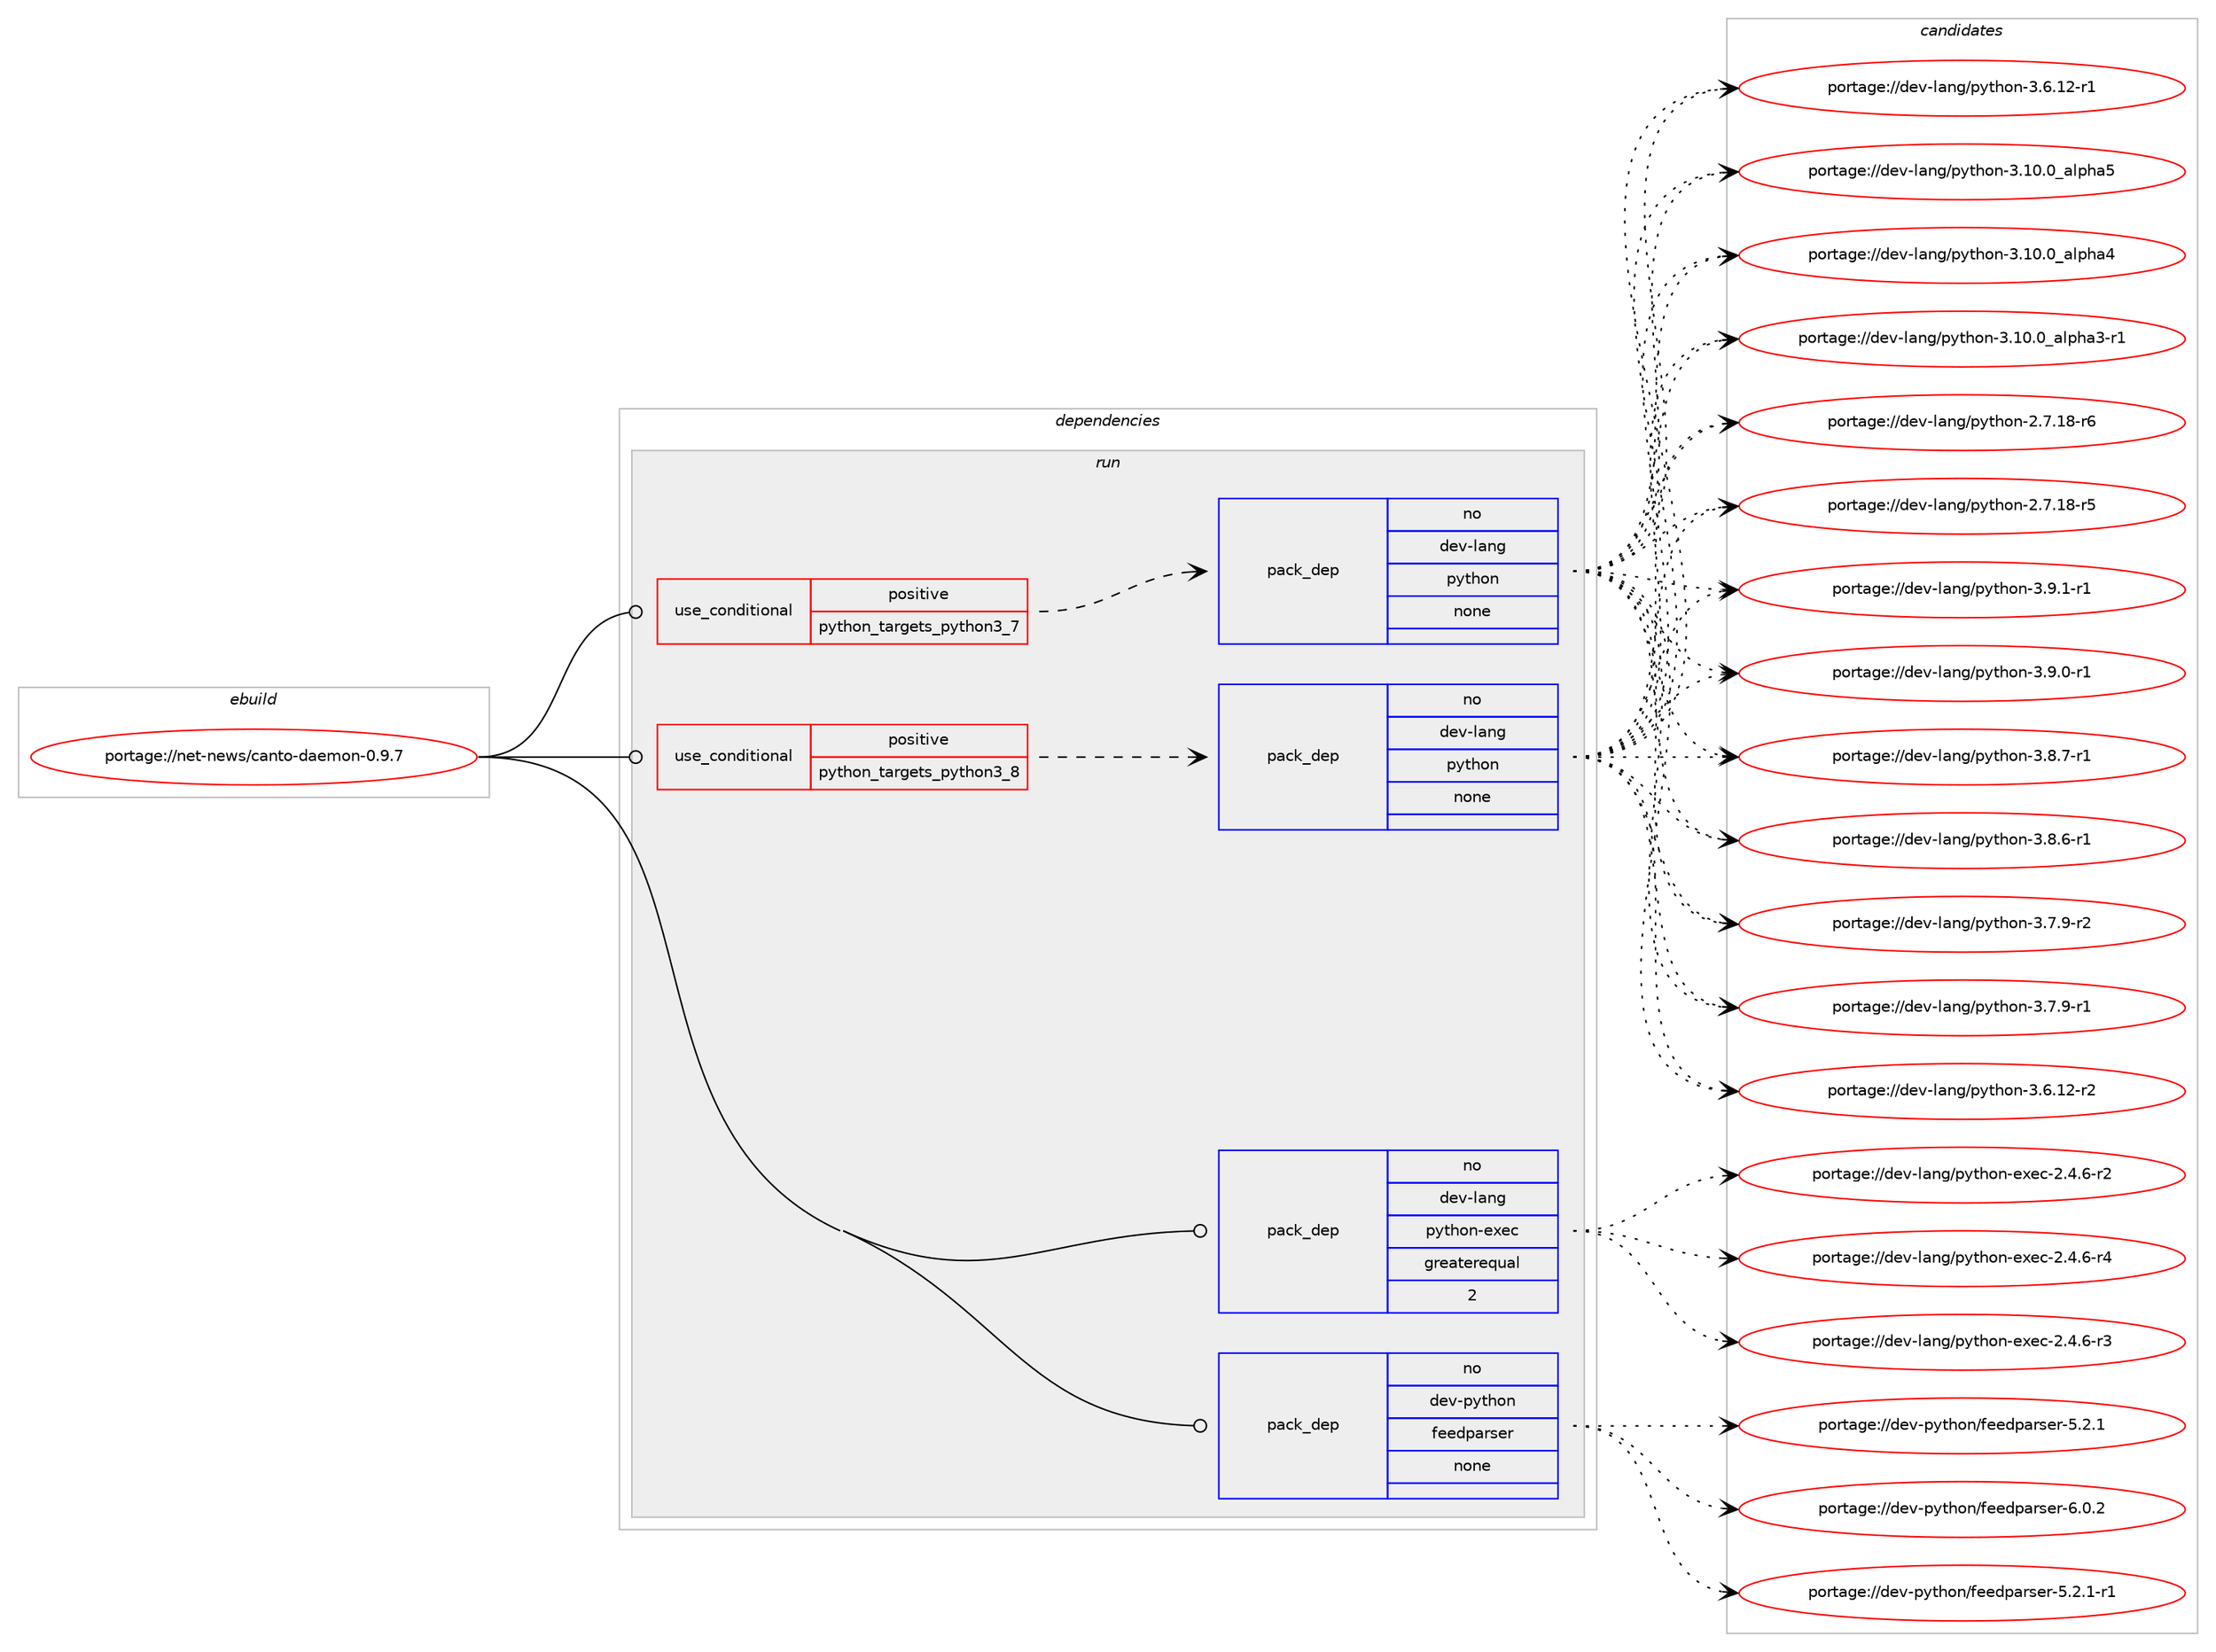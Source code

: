 digraph prolog {

# *************
# Graph options
# *************

newrank=true;
concentrate=true;
compound=true;
graph [rankdir=LR,fontname=Helvetica,fontsize=10,ranksep=1.5];#, ranksep=2.5, nodesep=0.2];
edge  [arrowhead=vee];
node  [fontname=Helvetica,fontsize=10];

# **********
# The ebuild
# **********

subgraph cluster_leftcol {
color=gray;
rank=same;
label=<<i>ebuild</i>>;
id [label="portage://net-news/canto-daemon-0.9.7", color=red, width=4, href="../net-news/canto-daemon-0.9.7.svg"];
}

# ****************
# The dependencies
# ****************

subgraph cluster_midcol {
color=gray;
label=<<i>dependencies</i>>;
subgraph cluster_compile {
fillcolor="#eeeeee";
style=filled;
label=<<i>compile</i>>;
}
subgraph cluster_compileandrun {
fillcolor="#eeeeee";
style=filled;
label=<<i>compile and run</i>>;
}
subgraph cluster_run {
fillcolor="#eeeeee";
style=filled;
label=<<i>run</i>>;
subgraph cond7033 {
dependency22964 [label=<<TABLE BORDER="0" CELLBORDER="1" CELLSPACING="0" CELLPADDING="4"><TR><TD ROWSPAN="3" CELLPADDING="10">use_conditional</TD></TR><TR><TD>positive</TD></TR><TR><TD>python_targets_python3_7</TD></TR></TABLE>>, shape=none, color=red];
subgraph pack15762 {
dependency22965 [label=<<TABLE BORDER="0" CELLBORDER="1" CELLSPACING="0" CELLPADDING="4" WIDTH="220"><TR><TD ROWSPAN="6" CELLPADDING="30">pack_dep</TD></TR><TR><TD WIDTH="110">no</TD></TR><TR><TD>dev-lang</TD></TR><TR><TD>python</TD></TR><TR><TD>none</TD></TR><TR><TD></TD></TR></TABLE>>, shape=none, color=blue];
}
dependency22964:e -> dependency22965:w [weight=20,style="dashed",arrowhead="vee"];
}
id:e -> dependency22964:w [weight=20,style="solid",arrowhead="odot"];
subgraph cond7034 {
dependency22966 [label=<<TABLE BORDER="0" CELLBORDER="1" CELLSPACING="0" CELLPADDING="4"><TR><TD ROWSPAN="3" CELLPADDING="10">use_conditional</TD></TR><TR><TD>positive</TD></TR><TR><TD>python_targets_python3_8</TD></TR></TABLE>>, shape=none, color=red];
subgraph pack15763 {
dependency22967 [label=<<TABLE BORDER="0" CELLBORDER="1" CELLSPACING="0" CELLPADDING="4" WIDTH="220"><TR><TD ROWSPAN="6" CELLPADDING="30">pack_dep</TD></TR><TR><TD WIDTH="110">no</TD></TR><TR><TD>dev-lang</TD></TR><TR><TD>python</TD></TR><TR><TD>none</TD></TR><TR><TD></TD></TR></TABLE>>, shape=none, color=blue];
}
dependency22966:e -> dependency22967:w [weight=20,style="dashed",arrowhead="vee"];
}
id:e -> dependency22966:w [weight=20,style="solid",arrowhead="odot"];
subgraph pack15764 {
dependency22968 [label=<<TABLE BORDER="0" CELLBORDER="1" CELLSPACING="0" CELLPADDING="4" WIDTH="220"><TR><TD ROWSPAN="6" CELLPADDING="30">pack_dep</TD></TR><TR><TD WIDTH="110">no</TD></TR><TR><TD>dev-lang</TD></TR><TR><TD>python-exec</TD></TR><TR><TD>greaterequal</TD></TR><TR><TD>2</TD></TR></TABLE>>, shape=none, color=blue];
}
id:e -> dependency22968:w [weight=20,style="solid",arrowhead="odot"];
subgraph pack15765 {
dependency22969 [label=<<TABLE BORDER="0" CELLBORDER="1" CELLSPACING="0" CELLPADDING="4" WIDTH="220"><TR><TD ROWSPAN="6" CELLPADDING="30">pack_dep</TD></TR><TR><TD WIDTH="110">no</TD></TR><TR><TD>dev-python</TD></TR><TR><TD>feedparser</TD></TR><TR><TD>none</TD></TR><TR><TD></TD></TR></TABLE>>, shape=none, color=blue];
}
id:e -> dependency22969:w [weight=20,style="solid",arrowhead="odot"];
}
}

# **************
# The candidates
# **************

subgraph cluster_choices {
rank=same;
color=gray;
label=<<i>candidates</i>>;

subgraph choice15762 {
color=black;
nodesep=1;
choice1001011184510897110103471121211161041111104551465746494511449 [label="portage://dev-lang/python-3.9.1-r1", color=red, width=4,href="../dev-lang/python-3.9.1-r1.svg"];
choice1001011184510897110103471121211161041111104551465746484511449 [label="portage://dev-lang/python-3.9.0-r1", color=red, width=4,href="../dev-lang/python-3.9.0-r1.svg"];
choice1001011184510897110103471121211161041111104551465646554511449 [label="portage://dev-lang/python-3.8.7-r1", color=red, width=4,href="../dev-lang/python-3.8.7-r1.svg"];
choice1001011184510897110103471121211161041111104551465646544511449 [label="portage://dev-lang/python-3.8.6-r1", color=red, width=4,href="../dev-lang/python-3.8.6-r1.svg"];
choice1001011184510897110103471121211161041111104551465546574511450 [label="portage://dev-lang/python-3.7.9-r2", color=red, width=4,href="../dev-lang/python-3.7.9-r2.svg"];
choice1001011184510897110103471121211161041111104551465546574511449 [label="portage://dev-lang/python-3.7.9-r1", color=red, width=4,href="../dev-lang/python-3.7.9-r1.svg"];
choice100101118451089711010347112121116104111110455146544649504511450 [label="portage://dev-lang/python-3.6.12-r2", color=red, width=4,href="../dev-lang/python-3.6.12-r2.svg"];
choice100101118451089711010347112121116104111110455146544649504511449 [label="portage://dev-lang/python-3.6.12-r1", color=red, width=4,href="../dev-lang/python-3.6.12-r1.svg"];
choice1001011184510897110103471121211161041111104551464948464895971081121049753 [label="portage://dev-lang/python-3.10.0_alpha5", color=red, width=4,href="../dev-lang/python-3.10.0_alpha5.svg"];
choice1001011184510897110103471121211161041111104551464948464895971081121049752 [label="portage://dev-lang/python-3.10.0_alpha4", color=red, width=4,href="../dev-lang/python-3.10.0_alpha4.svg"];
choice10010111845108971101034711212111610411111045514649484648959710811210497514511449 [label="portage://dev-lang/python-3.10.0_alpha3-r1", color=red, width=4,href="../dev-lang/python-3.10.0_alpha3-r1.svg"];
choice100101118451089711010347112121116104111110455046554649564511454 [label="portage://dev-lang/python-2.7.18-r6", color=red, width=4,href="../dev-lang/python-2.7.18-r6.svg"];
choice100101118451089711010347112121116104111110455046554649564511453 [label="portage://dev-lang/python-2.7.18-r5", color=red, width=4,href="../dev-lang/python-2.7.18-r5.svg"];
dependency22965:e -> choice1001011184510897110103471121211161041111104551465746494511449:w [style=dotted,weight="100"];
dependency22965:e -> choice1001011184510897110103471121211161041111104551465746484511449:w [style=dotted,weight="100"];
dependency22965:e -> choice1001011184510897110103471121211161041111104551465646554511449:w [style=dotted,weight="100"];
dependency22965:e -> choice1001011184510897110103471121211161041111104551465646544511449:w [style=dotted,weight="100"];
dependency22965:e -> choice1001011184510897110103471121211161041111104551465546574511450:w [style=dotted,weight="100"];
dependency22965:e -> choice1001011184510897110103471121211161041111104551465546574511449:w [style=dotted,weight="100"];
dependency22965:e -> choice100101118451089711010347112121116104111110455146544649504511450:w [style=dotted,weight="100"];
dependency22965:e -> choice100101118451089711010347112121116104111110455146544649504511449:w [style=dotted,weight="100"];
dependency22965:e -> choice1001011184510897110103471121211161041111104551464948464895971081121049753:w [style=dotted,weight="100"];
dependency22965:e -> choice1001011184510897110103471121211161041111104551464948464895971081121049752:w [style=dotted,weight="100"];
dependency22965:e -> choice10010111845108971101034711212111610411111045514649484648959710811210497514511449:w [style=dotted,weight="100"];
dependency22965:e -> choice100101118451089711010347112121116104111110455046554649564511454:w [style=dotted,weight="100"];
dependency22965:e -> choice100101118451089711010347112121116104111110455046554649564511453:w [style=dotted,weight="100"];
}
subgraph choice15763 {
color=black;
nodesep=1;
choice1001011184510897110103471121211161041111104551465746494511449 [label="portage://dev-lang/python-3.9.1-r1", color=red, width=4,href="../dev-lang/python-3.9.1-r1.svg"];
choice1001011184510897110103471121211161041111104551465746484511449 [label="portage://dev-lang/python-3.9.0-r1", color=red, width=4,href="../dev-lang/python-3.9.0-r1.svg"];
choice1001011184510897110103471121211161041111104551465646554511449 [label="portage://dev-lang/python-3.8.7-r1", color=red, width=4,href="../dev-lang/python-3.8.7-r1.svg"];
choice1001011184510897110103471121211161041111104551465646544511449 [label="portage://dev-lang/python-3.8.6-r1", color=red, width=4,href="../dev-lang/python-3.8.6-r1.svg"];
choice1001011184510897110103471121211161041111104551465546574511450 [label="portage://dev-lang/python-3.7.9-r2", color=red, width=4,href="../dev-lang/python-3.7.9-r2.svg"];
choice1001011184510897110103471121211161041111104551465546574511449 [label="portage://dev-lang/python-3.7.9-r1", color=red, width=4,href="../dev-lang/python-3.7.9-r1.svg"];
choice100101118451089711010347112121116104111110455146544649504511450 [label="portage://dev-lang/python-3.6.12-r2", color=red, width=4,href="../dev-lang/python-3.6.12-r2.svg"];
choice100101118451089711010347112121116104111110455146544649504511449 [label="portage://dev-lang/python-3.6.12-r1", color=red, width=4,href="../dev-lang/python-3.6.12-r1.svg"];
choice1001011184510897110103471121211161041111104551464948464895971081121049753 [label="portage://dev-lang/python-3.10.0_alpha5", color=red, width=4,href="../dev-lang/python-3.10.0_alpha5.svg"];
choice1001011184510897110103471121211161041111104551464948464895971081121049752 [label="portage://dev-lang/python-3.10.0_alpha4", color=red, width=4,href="../dev-lang/python-3.10.0_alpha4.svg"];
choice10010111845108971101034711212111610411111045514649484648959710811210497514511449 [label="portage://dev-lang/python-3.10.0_alpha3-r1", color=red, width=4,href="../dev-lang/python-3.10.0_alpha3-r1.svg"];
choice100101118451089711010347112121116104111110455046554649564511454 [label="portage://dev-lang/python-2.7.18-r6", color=red, width=4,href="../dev-lang/python-2.7.18-r6.svg"];
choice100101118451089711010347112121116104111110455046554649564511453 [label="portage://dev-lang/python-2.7.18-r5", color=red, width=4,href="../dev-lang/python-2.7.18-r5.svg"];
dependency22967:e -> choice1001011184510897110103471121211161041111104551465746494511449:w [style=dotted,weight="100"];
dependency22967:e -> choice1001011184510897110103471121211161041111104551465746484511449:w [style=dotted,weight="100"];
dependency22967:e -> choice1001011184510897110103471121211161041111104551465646554511449:w [style=dotted,weight="100"];
dependency22967:e -> choice1001011184510897110103471121211161041111104551465646544511449:w [style=dotted,weight="100"];
dependency22967:e -> choice1001011184510897110103471121211161041111104551465546574511450:w [style=dotted,weight="100"];
dependency22967:e -> choice1001011184510897110103471121211161041111104551465546574511449:w [style=dotted,weight="100"];
dependency22967:e -> choice100101118451089711010347112121116104111110455146544649504511450:w [style=dotted,weight="100"];
dependency22967:e -> choice100101118451089711010347112121116104111110455146544649504511449:w [style=dotted,weight="100"];
dependency22967:e -> choice1001011184510897110103471121211161041111104551464948464895971081121049753:w [style=dotted,weight="100"];
dependency22967:e -> choice1001011184510897110103471121211161041111104551464948464895971081121049752:w [style=dotted,weight="100"];
dependency22967:e -> choice10010111845108971101034711212111610411111045514649484648959710811210497514511449:w [style=dotted,weight="100"];
dependency22967:e -> choice100101118451089711010347112121116104111110455046554649564511454:w [style=dotted,weight="100"];
dependency22967:e -> choice100101118451089711010347112121116104111110455046554649564511453:w [style=dotted,weight="100"];
}
subgraph choice15764 {
color=black;
nodesep=1;
choice10010111845108971101034711212111610411111045101120101994550465246544511452 [label="portage://dev-lang/python-exec-2.4.6-r4", color=red, width=4,href="../dev-lang/python-exec-2.4.6-r4.svg"];
choice10010111845108971101034711212111610411111045101120101994550465246544511451 [label="portage://dev-lang/python-exec-2.4.6-r3", color=red, width=4,href="../dev-lang/python-exec-2.4.6-r3.svg"];
choice10010111845108971101034711212111610411111045101120101994550465246544511450 [label="portage://dev-lang/python-exec-2.4.6-r2", color=red, width=4,href="../dev-lang/python-exec-2.4.6-r2.svg"];
dependency22968:e -> choice10010111845108971101034711212111610411111045101120101994550465246544511452:w [style=dotted,weight="100"];
dependency22968:e -> choice10010111845108971101034711212111610411111045101120101994550465246544511451:w [style=dotted,weight="100"];
dependency22968:e -> choice10010111845108971101034711212111610411111045101120101994550465246544511450:w [style=dotted,weight="100"];
}
subgraph choice15765 {
color=black;
nodesep=1;
choice100101118451121211161041111104710210110110011297114115101114455446484650 [label="portage://dev-python/feedparser-6.0.2", color=red, width=4,href="../dev-python/feedparser-6.0.2.svg"];
choice1001011184511212111610411111047102101101100112971141151011144553465046494511449 [label="portage://dev-python/feedparser-5.2.1-r1", color=red, width=4,href="../dev-python/feedparser-5.2.1-r1.svg"];
choice100101118451121211161041111104710210110110011297114115101114455346504649 [label="portage://dev-python/feedparser-5.2.1", color=red, width=4,href="../dev-python/feedparser-5.2.1.svg"];
dependency22969:e -> choice100101118451121211161041111104710210110110011297114115101114455446484650:w [style=dotted,weight="100"];
dependency22969:e -> choice1001011184511212111610411111047102101101100112971141151011144553465046494511449:w [style=dotted,weight="100"];
dependency22969:e -> choice100101118451121211161041111104710210110110011297114115101114455346504649:w [style=dotted,weight="100"];
}
}

}
